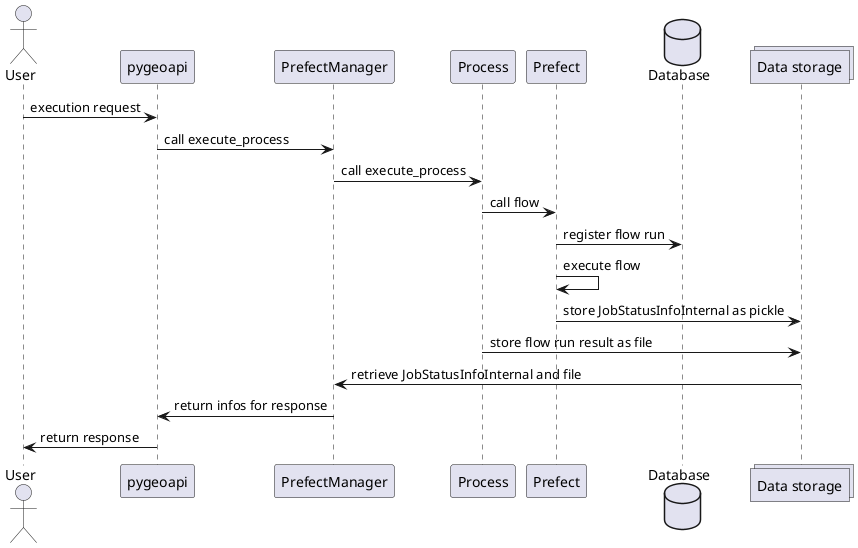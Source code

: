 @startuml

actor User as user
participant pygeoapi as pygeoapi
participant PrefectManager as manager
'participant PrefectManager as manager << pygeoapi_prefect.manager >>
participant Process as process
participant Prefect as prefect
database Database as db
collections "Data storage" as storage

user -> pygeoapi : execution request
pygeoapi -> manager: call execute_process
manager -> process: call execute_process
process -> prefect: call flow
prefect -> db: register flow run
prefect -> prefect: execute flow
prefect -> storage: store JobStatusInfoInternal as pickle
process -> storage: store flow run result as file
manager <- storage: retrieve JobStatusInfoInternal and file
pygeoapi <- manager: return infos for response
user <- pygeoapi: return response

@enduml

